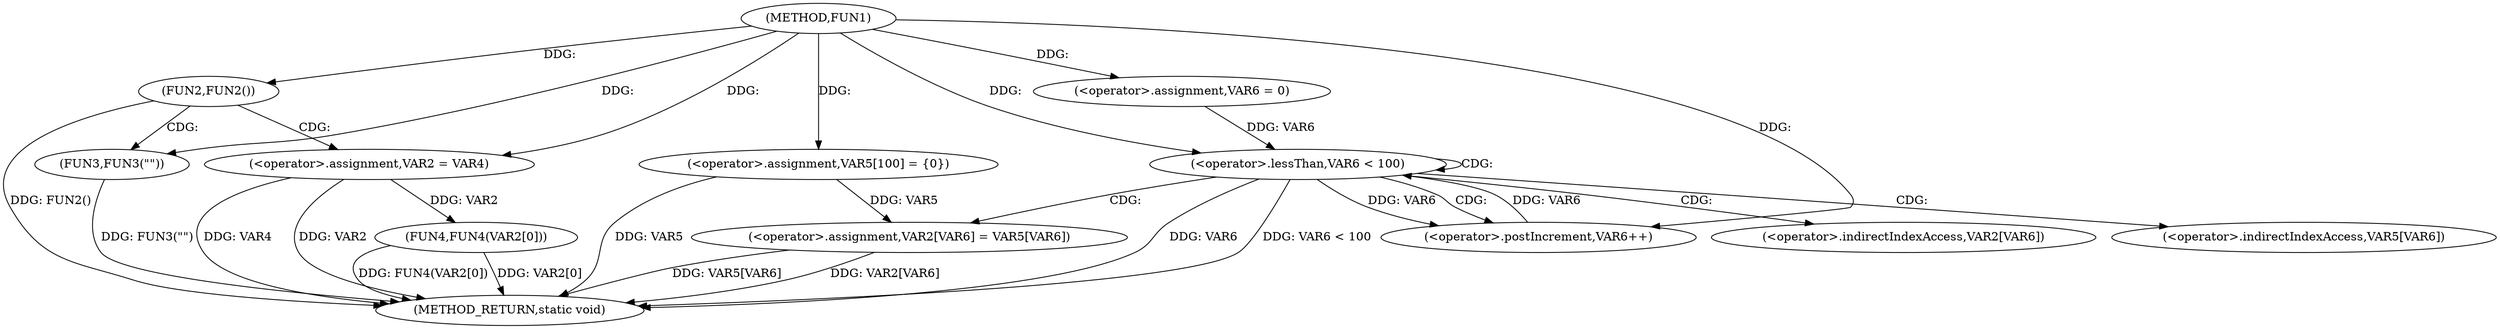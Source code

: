 digraph FUN1 {  
"1000100" [label = "(METHOD,FUN1)" ]
"1000142" [label = "(METHOD_RETURN,static void)" ]
"1000106" [label = "(FUN2,FUN2())" ]
"1000108" [label = "(FUN3,FUN3(\"\"))" ]
"1000112" [label = "(<operator>.assignment,VAR2 = VAR4)" ]
"1000117" [label = "(<operator>.assignment,VAR5[100] = {0})" ]
"1000122" [label = "(<operator>.assignment,VAR6 = 0)" ]
"1000125" [label = "(<operator>.lessThan,VAR6 < 100)" ]
"1000128" [label = "(<operator>.postIncrement,VAR6++)" ]
"1000131" [label = "(<operator>.assignment,VAR2[VAR6] = VAR5[VAR6])" ]
"1000138" [label = "(FUN4,FUN4(VAR2[0]))" ]
"1000132" [label = "(<operator>.indirectIndexAccess,VAR2[VAR6])" ]
"1000135" [label = "(<operator>.indirectIndexAccess,VAR5[VAR6])" ]
  "1000125" -> "1000142"  [ label = "DDG: VAR6"] 
  "1000125" -> "1000142"  [ label = "DDG: VAR6 < 100"] 
  "1000108" -> "1000142"  [ label = "DDG: FUN3(\"\")"] 
  "1000112" -> "1000142"  [ label = "DDG: VAR4"] 
  "1000117" -> "1000142"  [ label = "DDG: VAR5"] 
  "1000106" -> "1000142"  [ label = "DDG: FUN2()"] 
  "1000131" -> "1000142"  [ label = "DDG: VAR2[VAR6]"] 
  "1000138" -> "1000142"  [ label = "DDG: VAR2[0]"] 
  "1000131" -> "1000142"  [ label = "DDG: VAR5[VAR6]"] 
  "1000112" -> "1000142"  [ label = "DDG: VAR2"] 
  "1000138" -> "1000142"  [ label = "DDG: FUN4(VAR2[0])"] 
  "1000100" -> "1000106"  [ label = "DDG: "] 
  "1000100" -> "1000108"  [ label = "DDG: "] 
  "1000100" -> "1000112"  [ label = "DDG: "] 
  "1000100" -> "1000117"  [ label = "DDG: "] 
  "1000100" -> "1000122"  [ label = "DDG: "] 
  "1000122" -> "1000125"  [ label = "DDG: VAR6"] 
  "1000128" -> "1000125"  [ label = "DDG: VAR6"] 
  "1000100" -> "1000125"  [ label = "DDG: "] 
  "1000125" -> "1000128"  [ label = "DDG: VAR6"] 
  "1000100" -> "1000128"  [ label = "DDG: "] 
  "1000117" -> "1000131"  [ label = "DDG: VAR5"] 
  "1000112" -> "1000138"  [ label = "DDG: VAR2"] 
  "1000106" -> "1000112"  [ label = "CDG: "] 
  "1000106" -> "1000108"  [ label = "CDG: "] 
  "1000125" -> "1000132"  [ label = "CDG: "] 
  "1000125" -> "1000128"  [ label = "CDG: "] 
  "1000125" -> "1000125"  [ label = "CDG: "] 
  "1000125" -> "1000131"  [ label = "CDG: "] 
  "1000125" -> "1000135"  [ label = "CDG: "] 
}
